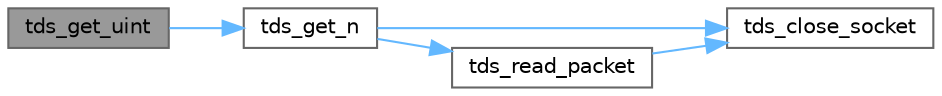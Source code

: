 digraph "tds_get_uint"
{
 // LATEX_PDF_SIZE
  bgcolor="transparent";
  edge [fontname=Helvetica,fontsize=10,labelfontname=Helvetica,labelfontsize=10];
  node [fontname=Helvetica,fontsize=10,shape=box,height=0.2,width=0.4];
  rankdir="LR";
  Node1 [id="Node000001",label="tds_get_uint",height=0.2,width=0.4,color="gray40", fillcolor="grey60", style="filled", fontcolor="black",tooltip="Get an uint32 from the server."];
  Node1 -> Node2 [id="edge1_Node000001_Node000002",color="steelblue1",style="solid",tooltip=" "];
  Node2 [id="Node000002",label="tds_get_n",height=0.2,width=0.4,color="grey40", fillcolor="white", style="filled",URL="$a00591.html#gae777dd57e8d1bb40349d7d7d8434fddf",tooltip="Get N bytes from the buffer and return them in the already allocated space   given to us."];
  Node2 -> Node3 [id="edge2_Node000002_Node000003",color="steelblue1",style="solid",tooltip=" "];
  Node3 [id="Node000003",label="tds_close_socket",height=0.2,width=0.4,color="grey40", fillcolor="white", style="filled",URL="$a00591.html#ga3e3f76009fce5ceedb2f42bb2c9aed2e",tooltip="Close current socket."];
  Node2 -> Node4 [id="edge3_Node000002_Node000004",color="steelblue1",style="solid",tooltip=" "];
  Node4 [id="Node000004",label="tds_read_packet",height=0.2,width=0.4,color="grey40", fillcolor="white", style="filled",URL="$a00591.html#ga410619783bdf2bb60b0f27a5578e0e07",tooltip="Read in one 'packet' from the server."];
  Node4 -> Node3 [id="edge4_Node000004_Node000003",color="steelblue1",style="solid",tooltip=" "];
}
